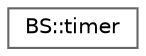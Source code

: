 digraph "Graphical Class Hierarchy"
{
 // LATEX_PDF_SIZE
  bgcolor="transparent";
  edge [fontname=Helvetica,fontsize=10,labelfontname=Helvetica,labelfontsize=10];
  node [fontname=Helvetica,fontsize=10,shape=box,height=0.2,width=0.4];
  rankdir="LR";
  Node0 [id="Node000000",label="BS::timer",height=0.2,width=0.4,color="grey40", fillcolor="white", style="filled",URL="$classBS_1_1timer.html",tooltip="A utility class to measure execution time for benchmarking purposes."];
}
